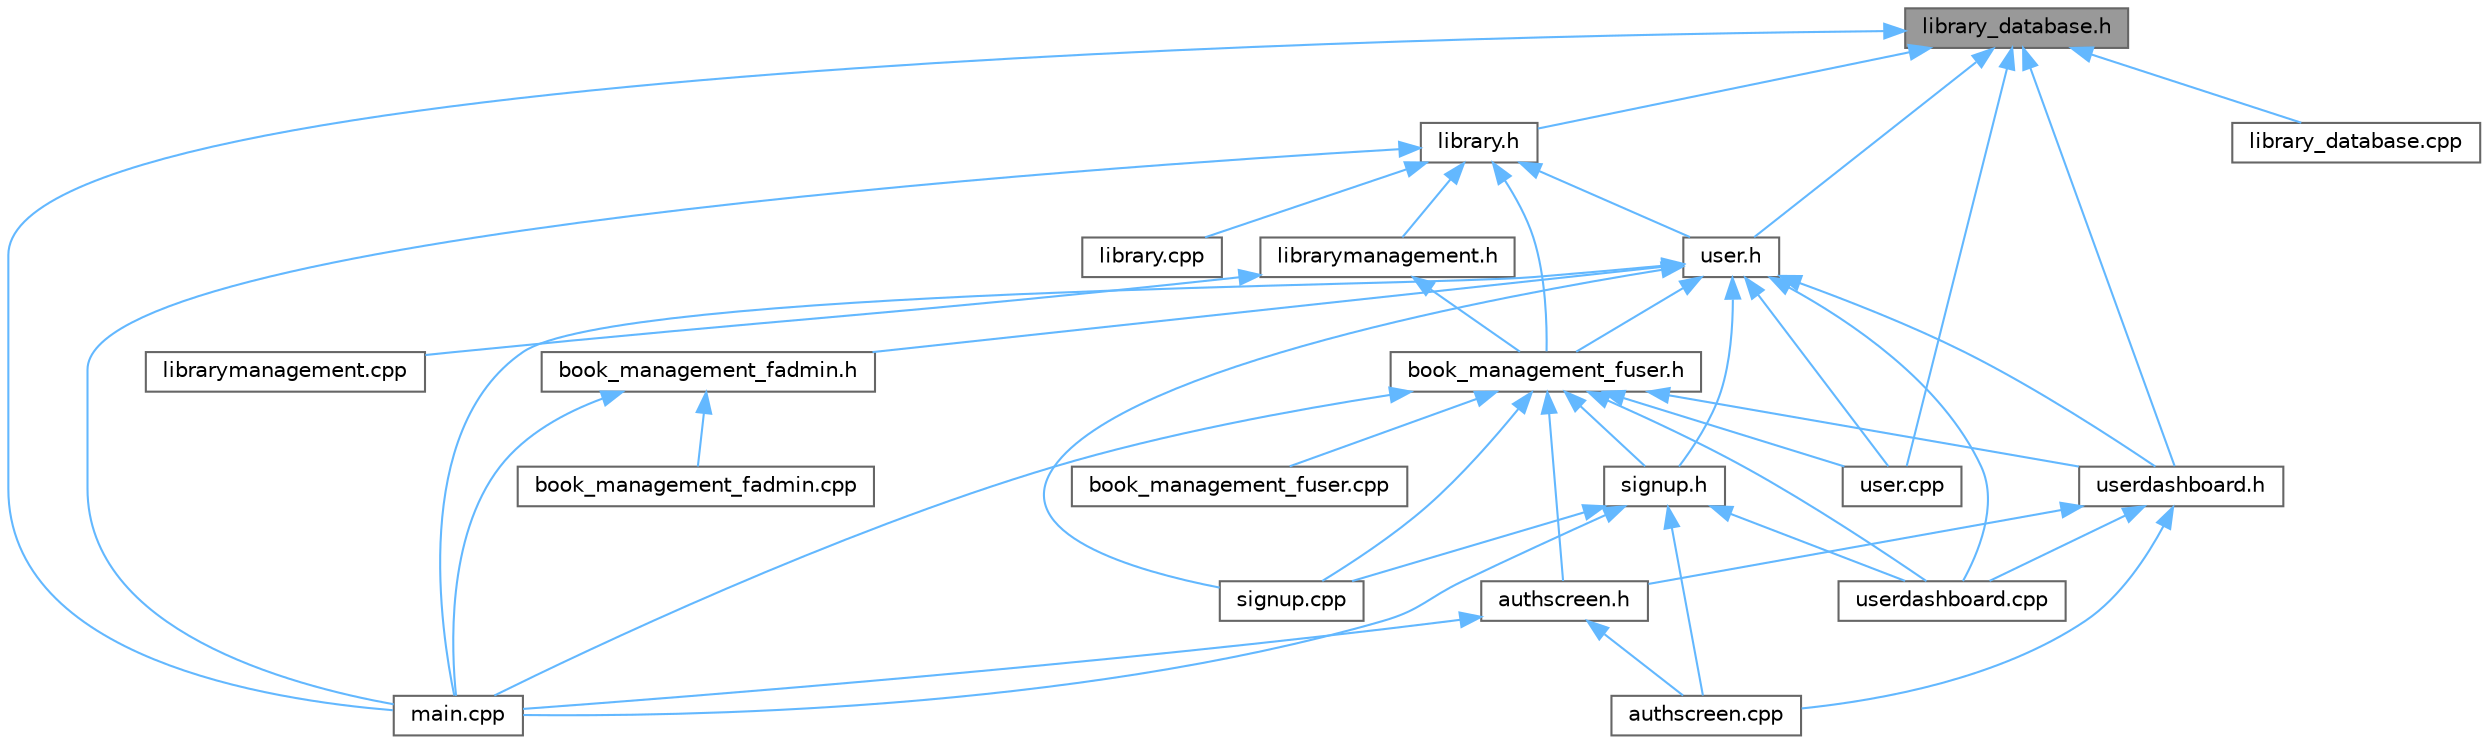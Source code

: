 digraph "library_database.h"
{
 // INTERACTIVE_SVG=YES
 // LATEX_PDF_SIZE
  bgcolor="transparent";
  edge [fontname=Helvetica,fontsize=10,labelfontname=Helvetica,labelfontsize=10];
  node [fontname=Helvetica,fontsize=10,shape=box,height=0.2,width=0.4];
  Node1 [id="Node000001",label="library_database.h",height=0.2,width=0.4,color="gray40", fillcolor="grey60", style="filled", fontcolor="black",tooltip=" "];
  Node1 -> Node2 [id="edge41_Node000001_Node000002",dir="back",color="steelblue1",style="solid",tooltip=" "];
  Node2 [id="Node000002",label="library.h",height=0.2,width=0.4,color="grey40", fillcolor="white", style="filled",URL="$library_8h.html",tooltip=" "];
  Node2 -> Node3 [id="edge42_Node000002_Node000003",dir="back",color="steelblue1",style="solid",tooltip=" "];
  Node3 [id="Node000003",label="book_management_fuser.h",height=0.2,width=0.4,color="grey40", fillcolor="white", style="filled",URL="$book__management__fuser_8h.html",tooltip=" "];
  Node3 -> Node4 [id="edge43_Node000003_Node000004",dir="back",color="steelblue1",style="solid",tooltip=" "];
  Node4 [id="Node000004",label="authscreen.h",height=0.2,width=0.4,color="grey40", fillcolor="white", style="filled",URL="$authscreen_8h.html",tooltip=" "];
  Node4 -> Node5 [id="edge44_Node000004_Node000005",dir="back",color="steelblue1",style="solid",tooltip=" "];
  Node5 [id="Node000005",label="authscreen.cpp",height=0.2,width=0.4,color="grey40", fillcolor="white", style="filled",URL="$authscreen_8cpp.html",tooltip="Implementation of the AuthScreen class for user authentication."];
  Node4 -> Node6 [id="edge45_Node000004_Node000006",dir="back",color="steelblue1",style="solid",tooltip=" "];
  Node6 [id="Node000006",label="main.cpp",height=0.2,width=0.4,color="grey40", fillcolor="white", style="filled",URL="$main_8cpp.html",tooltip=" "];
  Node3 -> Node7 [id="edge46_Node000003_Node000007",dir="back",color="steelblue1",style="solid",tooltip=" "];
  Node7 [id="Node000007",label="book_management_fuser.cpp",height=0.2,width=0.4,color="grey40", fillcolor="white", style="filled",URL="$book__management__fuser_8cpp.html",tooltip=" "];
  Node3 -> Node6 [id="edge47_Node000003_Node000006",dir="back",color="steelblue1",style="solid",tooltip=" "];
  Node3 -> Node8 [id="edge48_Node000003_Node000008",dir="back",color="steelblue1",style="solid",tooltip=" "];
  Node8 [id="Node000008",label="signup.cpp",height=0.2,width=0.4,color="grey40", fillcolor="white", style="filled",URL="$signup_8cpp.html",tooltip=" "];
  Node3 -> Node9 [id="edge49_Node000003_Node000009",dir="back",color="steelblue1",style="solid",tooltip=" "];
  Node9 [id="Node000009",label="signup.h",height=0.2,width=0.4,color="grey40", fillcolor="white", style="filled",URL="$signup_8h.html",tooltip=" "];
  Node9 -> Node5 [id="edge50_Node000009_Node000005",dir="back",color="steelblue1",style="solid",tooltip=" "];
  Node9 -> Node6 [id="edge51_Node000009_Node000006",dir="back",color="steelblue1",style="solid",tooltip=" "];
  Node9 -> Node8 [id="edge52_Node000009_Node000008",dir="back",color="steelblue1",style="solid",tooltip=" "];
  Node9 -> Node10 [id="edge53_Node000009_Node000010",dir="back",color="steelblue1",style="solid",tooltip=" "];
  Node10 [id="Node000010",label="userdashboard.cpp",height=0.2,width=0.4,color="grey40", fillcolor="white", style="filled",URL="$userdashboard_8cpp.html",tooltip=" "];
  Node3 -> Node11 [id="edge54_Node000003_Node000011",dir="back",color="steelblue1",style="solid",tooltip=" "];
  Node11 [id="Node000011",label="user.cpp",height=0.2,width=0.4,color="grey40", fillcolor="white", style="filled",URL="$user_8cpp.html",tooltip=" "];
  Node3 -> Node10 [id="edge55_Node000003_Node000010",dir="back",color="steelblue1",style="solid",tooltip=" "];
  Node3 -> Node12 [id="edge56_Node000003_Node000012",dir="back",color="steelblue1",style="solid",tooltip=" "];
  Node12 [id="Node000012",label="userdashboard.h",height=0.2,width=0.4,color="grey40", fillcolor="white", style="filled",URL="$userdashboard_8h.html",tooltip=" "];
  Node12 -> Node5 [id="edge57_Node000012_Node000005",dir="back",color="steelblue1",style="solid",tooltip=" "];
  Node12 -> Node4 [id="edge58_Node000012_Node000004",dir="back",color="steelblue1",style="solid",tooltip=" "];
  Node12 -> Node10 [id="edge59_Node000012_Node000010",dir="back",color="steelblue1",style="solid",tooltip=" "];
  Node2 -> Node13 [id="edge60_Node000002_Node000013",dir="back",color="steelblue1",style="solid",tooltip=" "];
  Node13 [id="Node000013",label="library.cpp",height=0.2,width=0.4,color="grey40", fillcolor="white", style="filled",URL="$library_8cpp.html",tooltip=" "];
  Node2 -> Node14 [id="edge61_Node000002_Node000014",dir="back",color="steelblue1",style="solid",tooltip=" "];
  Node14 [id="Node000014",label="librarymanagement.h",height=0.2,width=0.4,color="grey40", fillcolor="white", style="filled",URL="$librarymanagement_8h.html",tooltip=" "];
  Node14 -> Node3 [id="edge62_Node000014_Node000003",dir="back",color="steelblue1",style="solid",tooltip=" "];
  Node14 -> Node15 [id="edge63_Node000014_Node000015",dir="back",color="steelblue1",style="solid",tooltip=" "];
  Node15 [id="Node000015",label="librarymanagement.cpp",height=0.2,width=0.4,color="grey40", fillcolor="white", style="filled",URL="$librarymanagement_8cpp.html",tooltip=" "];
  Node2 -> Node6 [id="edge64_Node000002_Node000006",dir="back",color="steelblue1",style="solid",tooltip=" "];
  Node2 -> Node16 [id="edge65_Node000002_Node000016",dir="back",color="steelblue1",style="solid",tooltip=" "];
  Node16 [id="Node000016",label="user.h",height=0.2,width=0.4,color="grey40", fillcolor="white", style="filled",URL="$user_8h.html",tooltip="Defines the User class, which represents a user in the library system."];
  Node16 -> Node17 [id="edge66_Node000016_Node000017",dir="back",color="steelblue1",style="solid",tooltip=" "];
  Node17 [id="Node000017",label="book_management_fadmin.h",height=0.2,width=0.4,color="grey40", fillcolor="white", style="filled",URL="$book__management__fadmin_8h.html",tooltip=" "];
  Node17 -> Node18 [id="edge67_Node000017_Node000018",dir="back",color="steelblue1",style="solid",tooltip=" "];
  Node18 [id="Node000018",label="book_management_fadmin.cpp",height=0.2,width=0.4,color="grey40", fillcolor="white", style="filled",URL="$book__management__fadmin_8cpp.html",tooltip=" "];
  Node17 -> Node6 [id="edge68_Node000017_Node000006",dir="back",color="steelblue1",style="solid",tooltip=" "];
  Node16 -> Node3 [id="edge69_Node000016_Node000003",dir="back",color="steelblue1",style="solid",tooltip=" "];
  Node16 -> Node6 [id="edge70_Node000016_Node000006",dir="back",color="steelblue1",style="solid",tooltip=" "];
  Node16 -> Node8 [id="edge71_Node000016_Node000008",dir="back",color="steelblue1",style="solid",tooltip=" "];
  Node16 -> Node9 [id="edge72_Node000016_Node000009",dir="back",color="steelblue1",style="solid",tooltip=" "];
  Node16 -> Node11 [id="edge73_Node000016_Node000011",dir="back",color="steelblue1",style="solid",tooltip=" "];
  Node16 -> Node10 [id="edge74_Node000016_Node000010",dir="back",color="steelblue1",style="solid",tooltip=" "];
  Node16 -> Node12 [id="edge75_Node000016_Node000012",dir="back",color="steelblue1",style="solid",tooltip=" "];
  Node1 -> Node19 [id="edge76_Node000001_Node000019",dir="back",color="steelblue1",style="solid",tooltip=" "];
  Node19 [id="Node000019",label="library_database.cpp",height=0.2,width=0.4,color="grey40", fillcolor="white", style="filled",URL="$library__database_8cpp.html",tooltip=" "];
  Node1 -> Node6 [id="edge77_Node000001_Node000006",dir="back",color="steelblue1",style="solid",tooltip=" "];
  Node1 -> Node11 [id="edge78_Node000001_Node000011",dir="back",color="steelblue1",style="solid",tooltip=" "];
  Node1 -> Node16 [id="edge79_Node000001_Node000016",dir="back",color="steelblue1",style="solid",tooltip=" "];
  Node1 -> Node12 [id="edge80_Node000001_Node000012",dir="back",color="steelblue1",style="solid",tooltip=" "];
}
